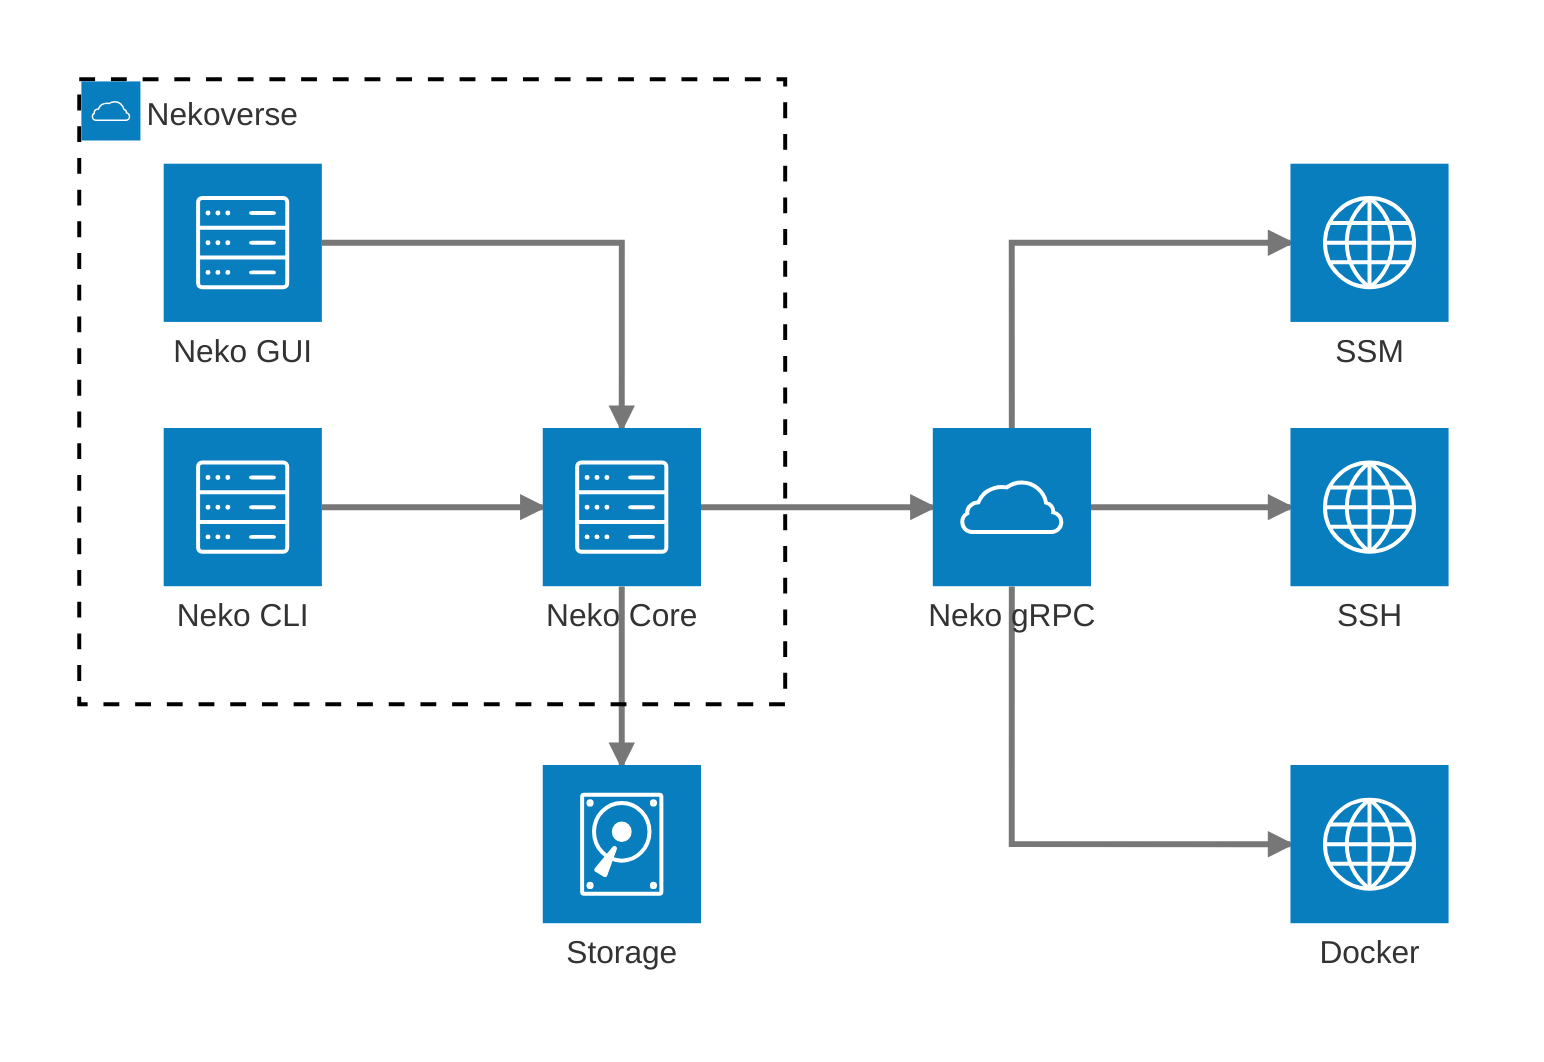 ---
config:
  theme: base
---
architecture-beta
    group nekoverse(cloud)[Nekoverse]
    service cli(server)[Neko CLI] in nekoverse
    service gui(server)[Neko GUI] in nekoverse
    service core(server)[Neko Core] in nekoverse
    service files(disk)[Storage]
    service grpc(cloud)[Neko gRPC]
    service ssm(internet)[SSM]
    service docker(internet)[Docker]
    service ssh(internet)[SSH]
    cli:R --> L:core
    gui:R --> T:core
    core:R --> L:grpc
    core:B --> T:files
    grpc:R --> L:ssh
    grpc:T --> L:ssm
    grpc:B --> L:docker